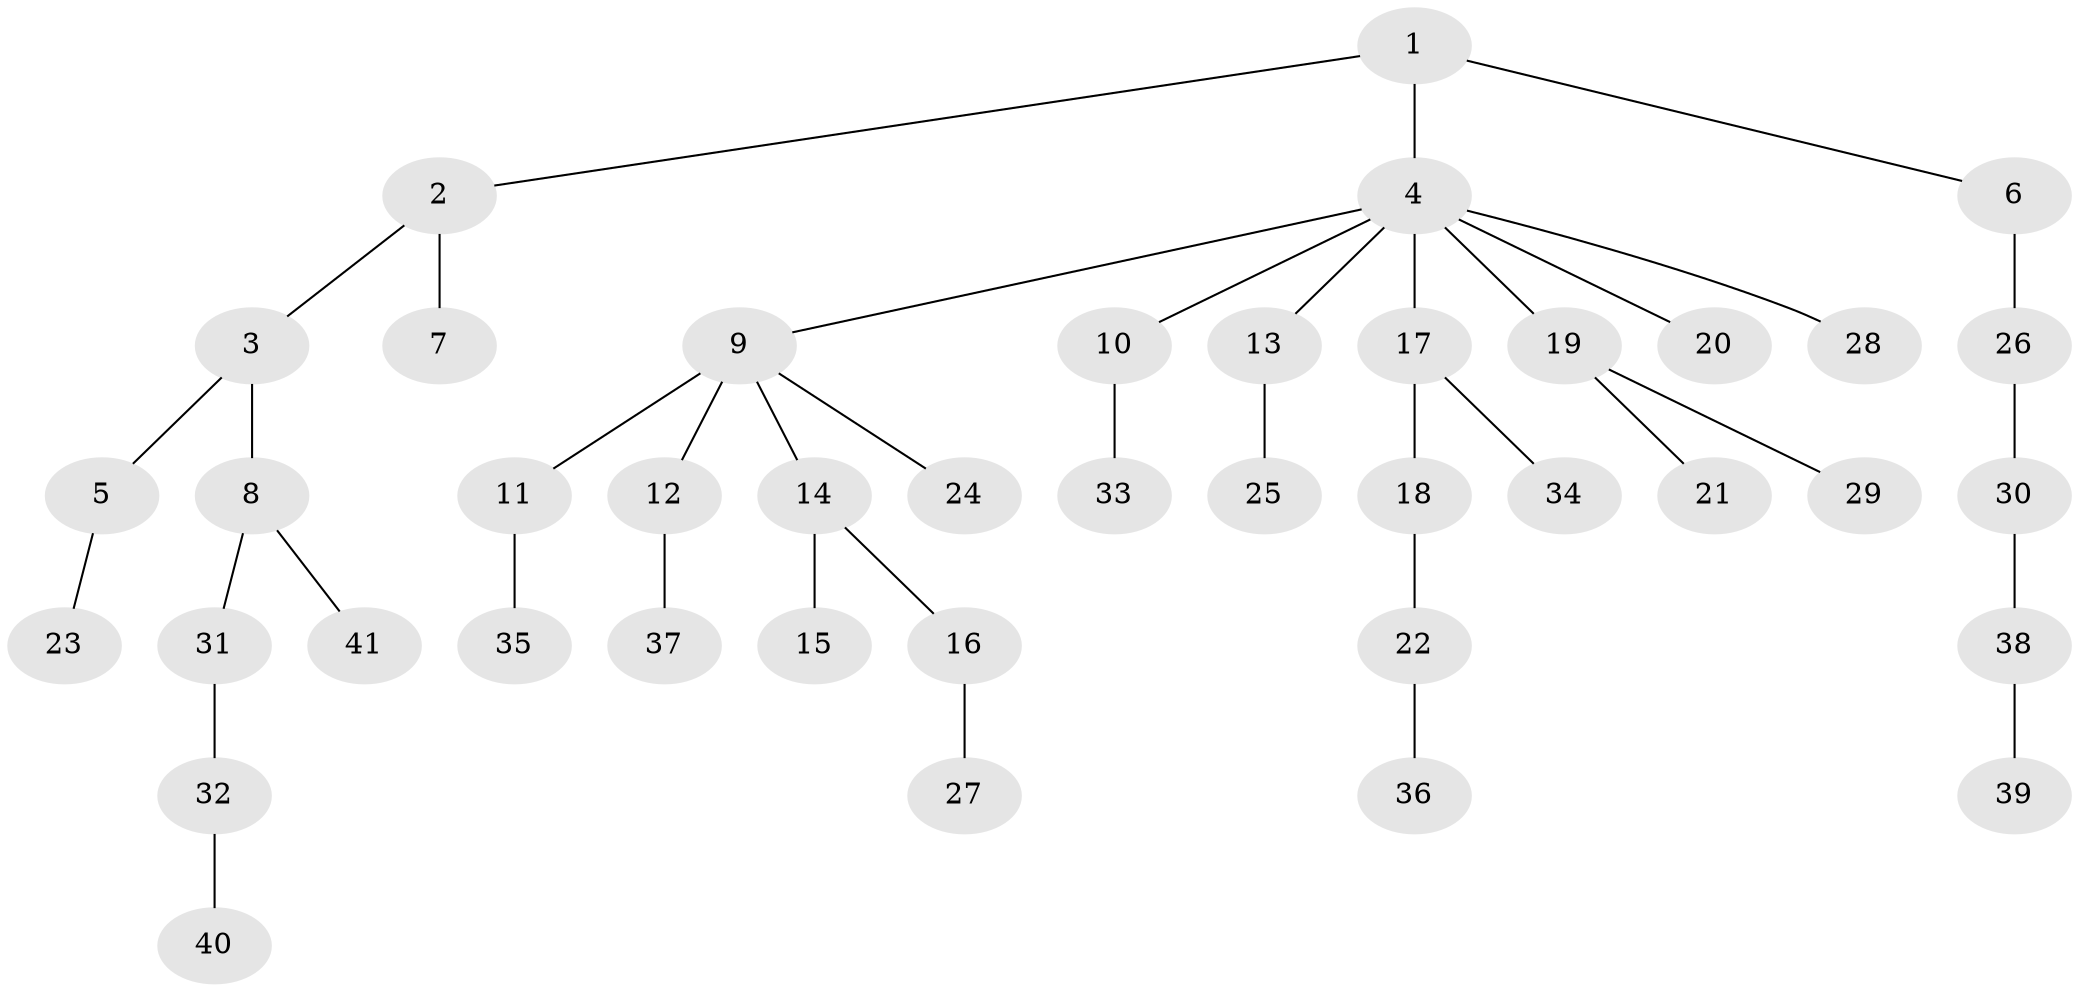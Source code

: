 // original degree distribution, {4: 0.07317073170731707, 3: 0.12195121951219512, 10: 0.012195121951219513, 2: 0.23170731707317074, 7: 0.012195121951219513, 1: 0.524390243902439, 5: 0.024390243902439025}
// Generated by graph-tools (version 1.1) at 2025/51/03/04/25 22:51:25]
// undirected, 41 vertices, 40 edges
graph export_dot {
  node [color=gray90,style=filled];
  1;
  2;
  3;
  4;
  5;
  6;
  7;
  8;
  9;
  10;
  11;
  12;
  13;
  14;
  15;
  16;
  17;
  18;
  19;
  20;
  21;
  22;
  23;
  24;
  25;
  26;
  27;
  28;
  29;
  30;
  31;
  32;
  33;
  34;
  35;
  36;
  37;
  38;
  39;
  40;
  41;
  1 -- 2 [weight=1.0];
  1 -- 4 [weight=1.0];
  1 -- 6 [weight=1.0];
  2 -- 3 [weight=1.0];
  2 -- 7 [weight=1.0];
  3 -- 5 [weight=1.0];
  3 -- 8 [weight=1.0];
  4 -- 9 [weight=1.0];
  4 -- 10 [weight=1.0];
  4 -- 13 [weight=1.0];
  4 -- 17 [weight=1.0];
  4 -- 19 [weight=1.0];
  4 -- 20 [weight=1.0];
  4 -- 28 [weight=1.0];
  5 -- 23 [weight=1.0];
  6 -- 26 [weight=2.0];
  8 -- 31 [weight=1.0];
  8 -- 41 [weight=1.0];
  9 -- 11 [weight=2.0];
  9 -- 12 [weight=1.0];
  9 -- 14 [weight=1.0];
  9 -- 24 [weight=1.0];
  10 -- 33 [weight=1.0];
  11 -- 35 [weight=1.0];
  12 -- 37 [weight=1.0];
  13 -- 25 [weight=3.0];
  14 -- 15 [weight=1.0];
  14 -- 16 [weight=1.0];
  16 -- 27 [weight=1.0];
  17 -- 18 [weight=1.0];
  17 -- 34 [weight=1.0];
  18 -- 22 [weight=1.0];
  19 -- 21 [weight=1.0];
  19 -- 29 [weight=2.0];
  22 -- 36 [weight=1.0];
  26 -- 30 [weight=1.0];
  30 -- 38 [weight=1.0];
  31 -- 32 [weight=1.0];
  32 -- 40 [weight=1.0];
  38 -- 39 [weight=1.0];
}
